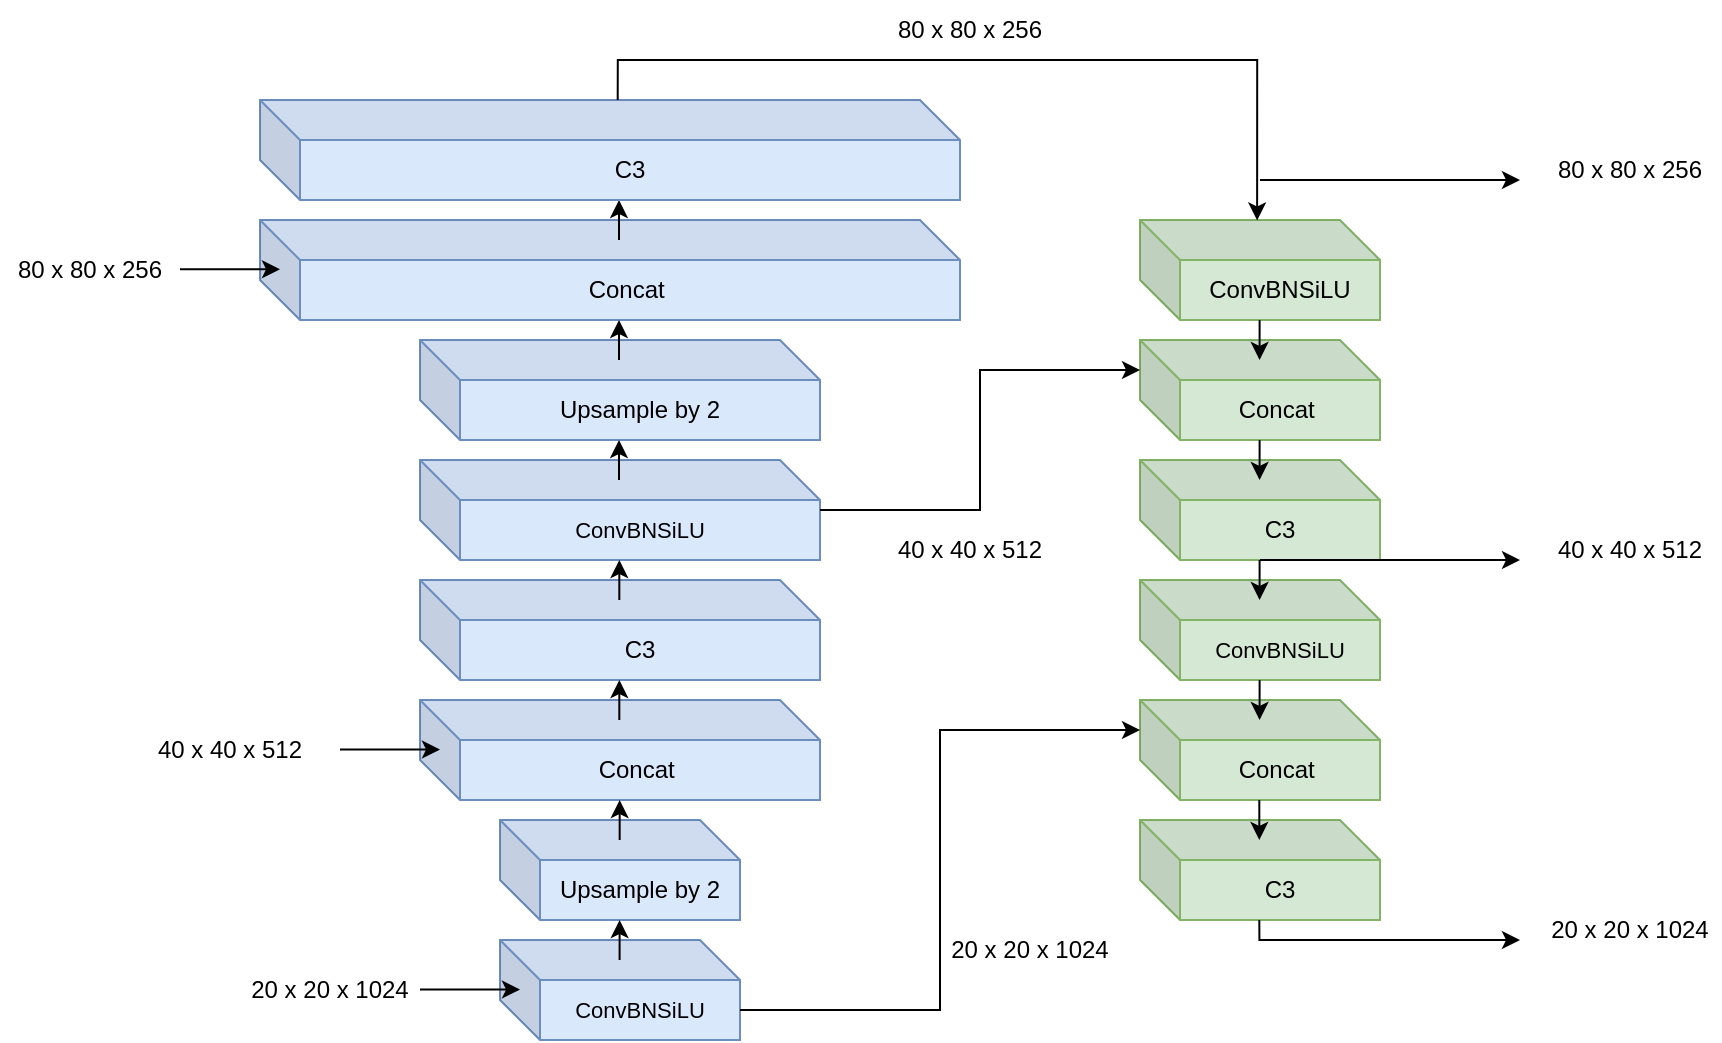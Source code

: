 <mxfile version="24.2.7" type="google">
  <diagram name="Sayfa -1" id="kqv6xfkf8oTYZMRjxfBb">
    <mxGraphModel grid="1" page="1" gridSize="10" guides="1" tooltips="1" connect="1" arrows="1" fold="1" pageScale="1" pageWidth="827" pageHeight="1169" math="0" shadow="0">
      <root>
        <mxCell id="0" />
        <mxCell id="1" parent="0" />
        <mxCell id="yzZUBpGOMOylDpjEEW90-15" value="Upsample by 2" style="shape=cube;whiteSpace=wrap;html=1;boundedLbl=1;backgroundOutline=1;darkOpacity=0.05;darkOpacity2=0.1;fillColor=#dae8fc;strokeColor=#6c8ebf;" vertex="1" parent="1">
          <mxGeometry x="360" y="360" width="120" height="50" as="geometry" />
        </mxCell>
        <mxCell id="yzZUBpGOMOylDpjEEW90-16" value="&lt;span style=&quot;font-size: 11px;&quot;&gt;ConvBNSiLU&lt;/span&gt;" style="shape=cube;whiteSpace=wrap;html=1;boundedLbl=1;backgroundOutline=1;darkOpacity=0.05;darkOpacity2=0.1;fillColor=#dae8fc;strokeColor=#6c8ebf;" vertex="1" parent="1">
          <mxGeometry x="360" y="420" width="120" height="50" as="geometry" />
        </mxCell>
        <mxCell id="yzZUBpGOMOylDpjEEW90-19" value="Concat&amp;nbsp;" style="shape=cube;whiteSpace=wrap;html=1;boundedLbl=1;backgroundOutline=1;darkOpacity=0.05;darkOpacity2=0.1;fillColor=#dae8fc;strokeColor=#6c8ebf;" vertex="1" parent="1">
          <mxGeometry x="320" y="300" width="200" height="50" as="geometry" />
        </mxCell>
        <mxCell id="yzZUBpGOMOylDpjEEW90-21" value="" style="endArrow=classic;html=1;rounded=0;" edge="1" parent="1">
          <mxGeometry width="50" height="50" relative="1" as="geometry">
            <mxPoint x="280" y="324.76" as="sourcePoint" />
            <mxPoint x="330" y="324.76" as="targetPoint" />
          </mxGeometry>
        </mxCell>
        <mxCell id="yzZUBpGOMOylDpjEEW90-22" value="" style="endArrow=classic;html=1;rounded=0;" edge="1" parent="1">
          <mxGeometry width="50" height="50" relative="1" as="geometry">
            <mxPoint x="320" y="444.8" as="sourcePoint" />
            <mxPoint x="370" y="444.8" as="targetPoint" />
          </mxGeometry>
        </mxCell>
        <mxCell id="yzZUBpGOMOylDpjEEW90-23" value="C3" style="shape=cube;whiteSpace=wrap;html=1;boundedLbl=1;backgroundOutline=1;darkOpacity=0.05;darkOpacity2=0.1;fillColor=#dae8fc;strokeColor=#6c8ebf;" vertex="1" parent="1">
          <mxGeometry x="320" y="240" width="200" height="50" as="geometry" />
        </mxCell>
        <mxCell id="yzZUBpGOMOylDpjEEW90-25" value="" style="edgeStyle=orthogonalEdgeStyle;rounded=0;orthogonalLoop=1;jettySize=auto;html=1;" edge="1" parent="1">
          <mxGeometry relative="1" as="geometry">
            <mxPoint x="419.83" y="370" as="sourcePoint" />
            <mxPoint x="419.83" y="350" as="targetPoint" />
          </mxGeometry>
        </mxCell>
        <mxCell id="yzZUBpGOMOylDpjEEW90-27" value="" style="edgeStyle=orthogonalEdgeStyle;rounded=0;orthogonalLoop=1;jettySize=auto;html=1;" edge="1" parent="1">
          <mxGeometry relative="1" as="geometry">
            <mxPoint x="419.8" y="430" as="sourcePoint" />
            <mxPoint x="419.8" y="410" as="targetPoint" />
          </mxGeometry>
        </mxCell>
        <mxCell id="yzZUBpGOMOylDpjEEW90-29" value="Upsample by 2" style="shape=cube;whiteSpace=wrap;html=1;boundedLbl=1;backgroundOutline=1;darkOpacity=0.05;darkOpacity2=0.1;fillColor=#dae8fc;strokeColor=#6c8ebf;" vertex="1" parent="1">
          <mxGeometry x="320" y="120" width="200" height="50" as="geometry" />
        </mxCell>
        <mxCell id="yzZUBpGOMOylDpjEEW90-30" value="&lt;span style=&quot;font-size: 11px;&quot;&gt;ConvBNSiLU&lt;/span&gt;" style="shape=cube;whiteSpace=wrap;html=1;boundedLbl=1;backgroundOutline=1;darkOpacity=0.05;darkOpacity2=0.1;fillColor=#dae8fc;strokeColor=#6c8ebf;" vertex="1" parent="1">
          <mxGeometry x="320" y="180" width="200" height="50" as="geometry" />
        </mxCell>
        <mxCell id="yzZUBpGOMOylDpjEEW90-31" value="Concat&amp;nbsp;" style="shape=cube;whiteSpace=wrap;html=1;boundedLbl=1;backgroundOutline=1;darkOpacity=0.05;darkOpacity2=0.1;fillColor=#dae8fc;strokeColor=#6c8ebf;" vertex="1" parent="1">
          <mxGeometry x="240" y="60" width="350" height="50" as="geometry" />
        </mxCell>
        <mxCell id="yzZUBpGOMOylDpjEEW90-32" value="" style="edgeStyle=orthogonalEdgeStyle;rounded=0;orthogonalLoop=1;jettySize=auto;html=1;" edge="1" parent="1">
          <mxGeometry relative="1" as="geometry">
            <mxPoint x="419.5" y="70" as="sourcePoint" />
            <mxPoint x="419.5" y="50" as="targetPoint" />
          </mxGeometry>
        </mxCell>
        <mxCell id="yzZUBpGOMOylDpjEEW90-33" value="" style="edgeStyle=orthogonalEdgeStyle;rounded=0;orthogonalLoop=1;jettySize=auto;html=1;" edge="1" parent="1">
          <mxGeometry relative="1" as="geometry">
            <mxPoint x="419.5" y="130" as="sourcePoint" />
            <mxPoint x="419.5" y="110" as="targetPoint" />
          </mxGeometry>
        </mxCell>
        <mxCell id="yzZUBpGOMOylDpjEEW90-34" value="" style="edgeStyle=orthogonalEdgeStyle;rounded=0;orthogonalLoop=1;jettySize=auto;html=1;" edge="1" parent="1">
          <mxGeometry relative="1" as="geometry">
            <mxPoint x="419.5" y="190" as="sourcePoint" />
            <mxPoint x="419.5" y="170" as="targetPoint" />
          </mxGeometry>
        </mxCell>
        <mxCell id="yzZUBpGOMOylDpjEEW90-36" value="" style="edgeStyle=orthogonalEdgeStyle;rounded=0;orthogonalLoop=1;jettySize=auto;html=1;" edge="1" parent="1">
          <mxGeometry relative="1" as="geometry">
            <mxPoint x="419.66" y="250" as="sourcePoint" />
            <mxPoint x="419.66" y="230" as="targetPoint" />
          </mxGeometry>
        </mxCell>
        <mxCell id="yzZUBpGOMOylDpjEEW90-37" value="" style="endArrow=classic;html=1;rounded=0;" edge="1" parent="1">
          <mxGeometry width="50" height="50" relative="1" as="geometry">
            <mxPoint x="200" y="84.66" as="sourcePoint" />
            <mxPoint x="250" y="84.66" as="targetPoint" />
          </mxGeometry>
        </mxCell>
        <mxCell id="yzZUBpGOMOylDpjEEW90-38" value="C3" style="shape=cube;whiteSpace=wrap;html=1;boundedLbl=1;backgroundOutline=1;darkOpacity=0.05;darkOpacity2=0.1;fillColor=#dae8fc;strokeColor=#6c8ebf;" vertex="1" parent="1">
          <mxGeometry x="240" width="350" height="50" as="geometry" />
        </mxCell>
        <mxCell id="yzZUBpGOMOylDpjEEW90-40" value="C3" style="shape=cube;whiteSpace=wrap;html=1;boundedLbl=1;backgroundOutline=1;darkOpacity=0.05;darkOpacity2=0.1;fillColor=#d5e8d4;strokeColor=#82b366;" vertex="1" parent="1">
          <mxGeometry x="680" y="360" width="120" height="50" as="geometry" />
        </mxCell>
        <mxCell id="yzZUBpGOMOylDpjEEW90-42" value="Concat&amp;nbsp;" style="shape=cube;whiteSpace=wrap;html=1;boundedLbl=1;backgroundOutline=1;darkOpacity=0.05;darkOpacity2=0.1;fillColor=#d5e8d4;strokeColor=#82b366;" vertex="1" parent="1">
          <mxGeometry x="680" y="300" width="120" height="50" as="geometry" />
        </mxCell>
        <mxCell id="yzZUBpGOMOylDpjEEW90-50" value="C3" style="shape=cube;whiteSpace=wrap;html=1;boundedLbl=1;backgroundOutline=1;darkOpacity=0.05;darkOpacity2=0.1;fillColor=#d5e8d4;strokeColor=#82b366;" vertex="1" parent="1">
          <mxGeometry x="680" y="180" width="120" height="50" as="geometry" />
        </mxCell>
        <mxCell id="yzZUBpGOMOylDpjEEW90-51" value="&lt;span style=&quot;font-size: 11px;&quot;&gt;ConvBNSiLU&lt;/span&gt;" style="shape=cube;whiteSpace=wrap;html=1;boundedLbl=1;backgroundOutline=1;darkOpacity=0.05;darkOpacity2=0.1;fillColor=#d5e8d4;strokeColor=#82b366;" vertex="1" parent="1">
          <mxGeometry x="680" y="240" width="120" height="50" as="geometry" />
        </mxCell>
        <mxCell id="yzZUBpGOMOylDpjEEW90-52" value="Concat&amp;nbsp;" style="shape=cube;whiteSpace=wrap;html=1;boundedLbl=1;backgroundOutline=1;darkOpacity=0.05;darkOpacity2=0.1;fillColor=#d5e8d4;strokeColor=#82b366;" vertex="1" parent="1">
          <mxGeometry x="680" y="120" width="120" height="50" as="geometry" />
        </mxCell>
        <mxCell id="yzZUBpGOMOylDpjEEW90-58" value="ConvBNSiLU" style="shape=cube;whiteSpace=wrap;html=1;boundedLbl=1;backgroundOutline=1;darkOpacity=0.05;darkOpacity2=0.1;fillColor=#d5e8d4;strokeColor=#82b366;" vertex="1" parent="1">
          <mxGeometry x="680" y="60" width="120" height="50" as="geometry" />
        </mxCell>
        <mxCell id="yzZUBpGOMOylDpjEEW90-60" style="edgeStyle=orthogonalEdgeStyle;rounded=0;orthogonalLoop=1;jettySize=auto;html=1;entryX=0.488;entryY=0.004;entryDx=0;entryDy=0;entryPerimeter=0;exitX=0.511;exitY=0;exitDx=0;exitDy=0;exitPerimeter=0;" edge="1" parent="1" source="yzZUBpGOMOylDpjEEW90-38" target="yzZUBpGOMOylDpjEEW90-58">
          <mxGeometry relative="1" as="geometry" />
        </mxCell>
        <mxCell id="yzZUBpGOMOylDpjEEW90-63" value="" style="edgeStyle=orthogonalEdgeStyle;rounded=0;orthogonalLoop=1;jettySize=auto;html=1;" edge="1" parent="1">
          <mxGeometry relative="1" as="geometry">
            <mxPoint x="739.8" y="110" as="sourcePoint" />
            <mxPoint x="739.8" y="130" as="targetPoint" />
          </mxGeometry>
        </mxCell>
        <mxCell id="yzZUBpGOMOylDpjEEW90-64" value="" style="edgeStyle=orthogonalEdgeStyle;rounded=0;orthogonalLoop=1;jettySize=auto;html=1;" edge="1" parent="1">
          <mxGeometry relative="1" as="geometry">
            <mxPoint x="739.8" y="170" as="sourcePoint" />
            <mxPoint x="739.8" y="190" as="targetPoint" />
          </mxGeometry>
        </mxCell>
        <mxCell id="yzZUBpGOMOylDpjEEW90-65" value="" style="edgeStyle=orthogonalEdgeStyle;rounded=0;orthogonalLoop=1;jettySize=auto;html=1;" edge="1" parent="1">
          <mxGeometry relative="1" as="geometry">
            <mxPoint x="739.8" y="230" as="sourcePoint" />
            <mxPoint x="739.8" y="250" as="targetPoint" />
          </mxGeometry>
        </mxCell>
        <mxCell id="yzZUBpGOMOylDpjEEW90-67" value="" style="edgeStyle=orthogonalEdgeStyle;rounded=0;orthogonalLoop=1;jettySize=auto;html=1;" edge="1" parent="1">
          <mxGeometry relative="1" as="geometry">
            <mxPoint x="739.8" y="290" as="sourcePoint" />
            <mxPoint x="739.8" y="310" as="targetPoint" />
          </mxGeometry>
        </mxCell>
        <mxCell id="yzZUBpGOMOylDpjEEW90-68" value="" style="edgeStyle=orthogonalEdgeStyle;rounded=0;orthogonalLoop=1;jettySize=auto;html=1;" edge="1" parent="1">
          <mxGeometry relative="1" as="geometry">
            <mxPoint x="739.66" y="350" as="sourcePoint" />
            <mxPoint x="739.66" y="370" as="targetPoint" />
          </mxGeometry>
        </mxCell>
        <mxCell id="yzZUBpGOMOylDpjEEW90-69" value="" style="edgeStyle=orthogonalEdgeStyle;rounded=0;orthogonalLoop=1;jettySize=auto;html=1;" edge="1" parent="1">
          <mxGeometry relative="1" as="geometry">
            <mxPoint x="739.66" y="410" as="sourcePoint" />
            <mxPoint x="870" y="420" as="targetPoint" />
            <Array as="points">
              <mxPoint x="740" y="420" />
            </Array>
          </mxGeometry>
        </mxCell>
        <mxCell id="yzZUBpGOMOylDpjEEW90-71" value="" style="edgeStyle=orthogonalEdgeStyle;rounded=0;orthogonalLoop=1;jettySize=auto;html=1;" edge="1" parent="1">
          <mxGeometry relative="1" as="geometry">
            <mxPoint x="740" y="230" as="sourcePoint" />
            <mxPoint x="870" y="230" as="targetPoint" />
            <Array as="points">
              <mxPoint x="750.34" y="230" />
            </Array>
          </mxGeometry>
        </mxCell>
        <mxCell id="yzZUBpGOMOylDpjEEW90-72" value="" style="edgeStyle=orthogonalEdgeStyle;rounded=0;orthogonalLoop=1;jettySize=auto;html=1;" edge="1" parent="1">
          <mxGeometry relative="1" as="geometry">
            <mxPoint x="740" y="40.0" as="sourcePoint" />
            <mxPoint x="870" y="40" as="targetPoint" />
            <Array as="points">
              <mxPoint x="750.34" y="40.0" />
            </Array>
          </mxGeometry>
        </mxCell>
        <mxCell id="yzZUBpGOMOylDpjEEW90-73" value="" style="edgeStyle=orthogonalEdgeStyle;rounded=0;orthogonalLoop=1;jettySize=auto;html=1;" edge="1" parent="1">
          <mxGeometry relative="1" as="geometry">
            <mxPoint x="419.66" y="310" as="sourcePoint" />
            <mxPoint x="419.66" y="290" as="targetPoint" />
          </mxGeometry>
        </mxCell>
        <mxCell id="yzZUBpGOMOylDpjEEW90-74" style="edgeStyle=orthogonalEdgeStyle;rounded=0;orthogonalLoop=1;jettySize=auto;html=1;entryX=0;entryY=0;entryDx=0;entryDy=15;entryPerimeter=0;" edge="1" parent="1" source="yzZUBpGOMOylDpjEEW90-30" target="yzZUBpGOMOylDpjEEW90-52">
          <mxGeometry relative="1" as="geometry" />
        </mxCell>
        <mxCell id="yzZUBpGOMOylDpjEEW90-75" style="edgeStyle=orthogonalEdgeStyle;rounded=0;orthogonalLoop=1;jettySize=auto;html=1;exitX=0;exitY=0;exitDx=120;exitDy=35;exitPerimeter=0;entryX=0;entryY=0;entryDx=0;entryDy=15;entryPerimeter=0;" edge="1" parent="1" source="yzZUBpGOMOylDpjEEW90-16" target="yzZUBpGOMOylDpjEEW90-42">
          <mxGeometry relative="1" as="geometry" />
        </mxCell>
        <mxCell id="yzZUBpGOMOylDpjEEW90-77" value="20 x 20 x 1024" style="text;html=1;align=center;verticalAlign=middle;whiteSpace=wrap;rounded=0;" vertex="1" parent="1">
          <mxGeometry x="230" y="430" width="90" height="30" as="geometry" />
        </mxCell>
        <mxCell id="yzZUBpGOMOylDpjEEW90-78" value="40 x 40 x 512" style="text;html=1;align=center;verticalAlign=middle;whiteSpace=wrap;rounded=0;" vertex="1" parent="1">
          <mxGeometry x="180" y="310" width="90" height="30" as="geometry" />
        </mxCell>
        <mxCell id="yzZUBpGOMOylDpjEEW90-79" value="80 x 80 x 256" style="text;html=1;align=center;verticalAlign=middle;whiteSpace=wrap;rounded=0;" vertex="1" parent="1">
          <mxGeometry x="110" y="70" width="90" height="30" as="geometry" />
        </mxCell>
        <mxCell id="yzZUBpGOMOylDpjEEW90-81" value="80 x 80 x 256" style="text;html=1;align=center;verticalAlign=middle;whiteSpace=wrap;rounded=0;" vertex="1" parent="1">
          <mxGeometry x="550" y="-50" width="90" height="30" as="geometry" />
        </mxCell>
        <mxCell id="yzZUBpGOMOylDpjEEW90-82" value="40 x 40 x 512" style="text;html=1;align=center;verticalAlign=middle;whiteSpace=wrap;rounded=0;" vertex="1" parent="1">
          <mxGeometry x="550" y="210" width="90" height="30" as="geometry" />
        </mxCell>
        <mxCell id="yzZUBpGOMOylDpjEEW90-83" value="20 x 20 x 1024" style="text;html=1;align=center;verticalAlign=middle;whiteSpace=wrap;rounded=0;" vertex="1" parent="1">
          <mxGeometry x="580" y="410" width="90" height="30" as="geometry" />
        </mxCell>
        <mxCell id="yzZUBpGOMOylDpjEEW90-84" value="20 x 20 x 1024" style="text;html=1;align=center;verticalAlign=middle;whiteSpace=wrap;rounded=0;" vertex="1" parent="1">
          <mxGeometry x="880" y="400" width="90" height="30" as="geometry" />
        </mxCell>
        <mxCell id="yzZUBpGOMOylDpjEEW90-85" value="40 x 40 x 512" style="text;html=1;align=center;verticalAlign=middle;whiteSpace=wrap;rounded=0;" vertex="1" parent="1">
          <mxGeometry x="880" y="210" width="90" height="30" as="geometry" />
        </mxCell>
        <mxCell id="yzZUBpGOMOylDpjEEW90-86" value="80 x 80 x 256" style="text;html=1;align=center;verticalAlign=middle;whiteSpace=wrap;rounded=0;" vertex="1" parent="1">
          <mxGeometry x="880" y="20" width="90" height="30" as="geometry" />
        </mxCell>
      </root>
    </mxGraphModel>
  </diagram>
</mxfile>
